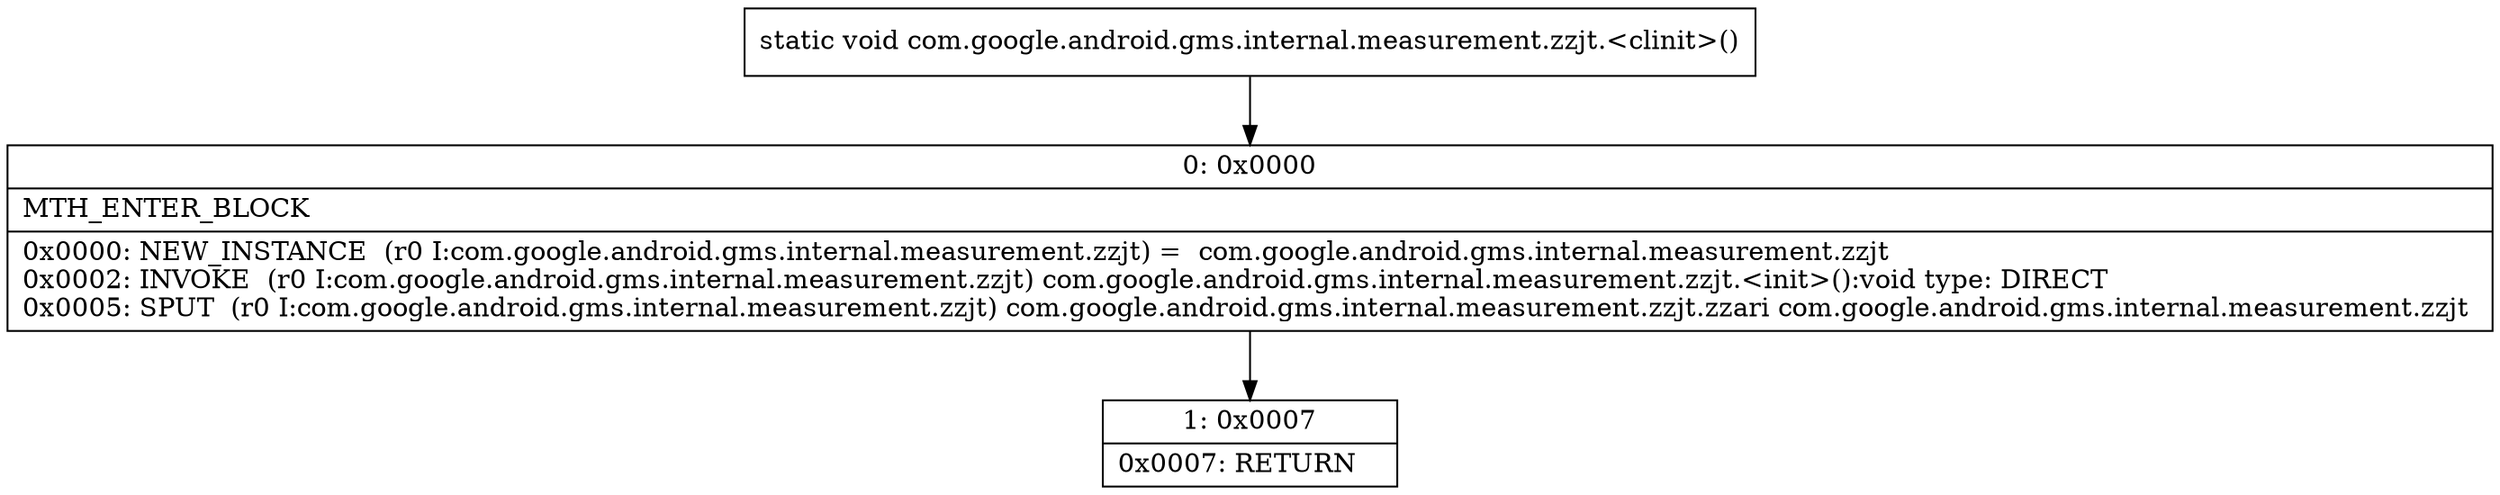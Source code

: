 digraph "CFG forcom.google.android.gms.internal.measurement.zzjt.\<clinit\>()V" {
Node_0 [shape=record,label="{0\:\ 0x0000|MTH_ENTER_BLOCK\l|0x0000: NEW_INSTANCE  (r0 I:com.google.android.gms.internal.measurement.zzjt) =  com.google.android.gms.internal.measurement.zzjt \l0x0002: INVOKE  (r0 I:com.google.android.gms.internal.measurement.zzjt) com.google.android.gms.internal.measurement.zzjt.\<init\>():void type: DIRECT \l0x0005: SPUT  (r0 I:com.google.android.gms.internal.measurement.zzjt) com.google.android.gms.internal.measurement.zzjt.zzari com.google.android.gms.internal.measurement.zzjt \l}"];
Node_1 [shape=record,label="{1\:\ 0x0007|0x0007: RETURN   \l}"];
MethodNode[shape=record,label="{static void com.google.android.gms.internal.measurement.zzjt.\<clinit\>() }"];
MethodNode -> Node_0;
Node_0 -> Node_1;
}

